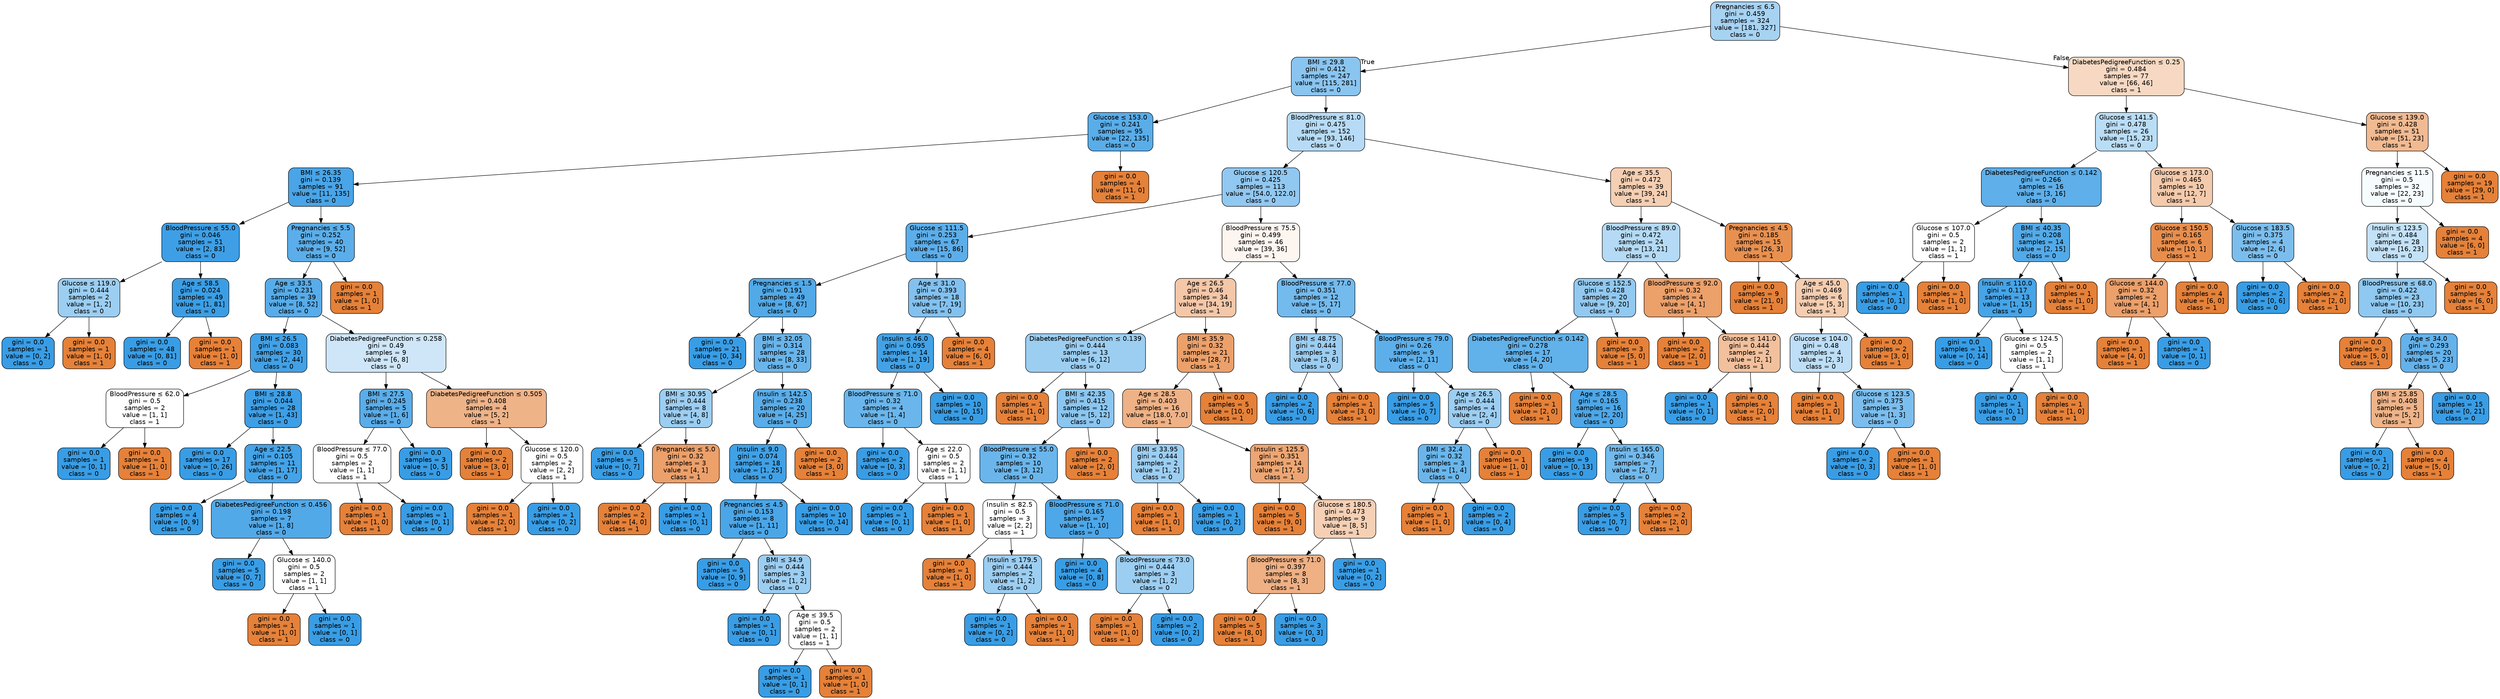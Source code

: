 digraph Tree {
node [shape=box, style="filled, rounded", color="black", fontname="helvetica"] ;
edge [fontname="helvetica"] ;
0 [label=<Pregnancies &le; 6.5<br/>gini = 0.459<br/>samples = 324<br/>value = [181, 327]<br/>class = 0>, fillcolor="#a7d3f3"] ;
1 [label=<BMI &le; 29.8<br/>gini = 0.412<br/>samples = 247<br/>value = [115, 281]<br/>class = 0>, fillcolor="#8ac5f0"] ;
0 -> 1 [labeldistance=2.5, labelangle=45, headlabel="True"] ;
2 [label=<Glucose &le; 153.0<br/>gini = 0.241<br/>samples = 95<br/>value = [22, 135]<br/>class = 0>, fillcolor="#59ade9"] ;
1 -> 2 ;
3 [label=<BMI &le; 26.35<br/>gini = 0.139<br/>samples = 91<br/>value = [11, 135]<br/>class = 0>, fillcolor="#49a5e7"] ;
2 -> 3 ;
4 [label=<BloodPressure &le; 55.0<br/>gini = 0.046<br/>samples = 51<br/>value = [2, 83]<br/>class = 0>, fillcolor="#3e9fe6"] ;
3 -> 4 ;
5 [label=<Glucose &le; 119.0<br/>gini = 0.444<br/>samples = 2<br/>value = [1, 2]<br/>class = 0>, fillcolor="#9ccef2"] ;
4 -> 5 ;
6 [label=<gini = 0.0<br/>samples = 1<br/>value = [0, 2]<br/>class = 0>, fillcolor="#399de5"] ;
5 -> 6 ;
7 [label=<gini = 0.0<br/>samples = 1<br/>value = [1, 0]<br/>class = 1>, fillcolor="#e58139"] ;
5 -> 7 ;
8 [label=<Age &le; 58.5<br/>gini = 0.024<br/>samples = 49<br/>value = [1, 81]<br/>class = 0>, fillcolor="#3b9ee5"] ;
4 -> 8 ;
9 [label=<gini = 0.0<br/>samples = 48<br/>value = [0, 81]<br/>class = 0>, fillcolor="#399de5"] ;
8 -> 9 ;
10 [label=<gini = 0.0<br/>samples = 1<br/>value = [1, 0]<br/>class = 1>, fillcolor="#e58139"] ;
8 -> 10 ;
11 [label=<Pregnancies &le; 5.5<br/>gini = 0.252<br/>samples = 40<br/>value = [9, 52]<br/>class = 0>, fillcolor="#5baeea"] ;
3 -> 11 ;
12 [label=<Age &le; 33.5<br/>gini = 0.231<br/>samples = 39<br/>value = [8, 52]<br/>class = 0>, fillcolor="#57ace9"] ;
11 -> 12 ;
13 [label=<BMI &le; 26.5<br/>gini = 0.083<br/>samples = 30<br/>value = [2, 44]<br/>class = 0>, fillcolor="#42a1e6"] ;
12 -> 13 ;
14 [label=<BloodPressure &le; 62.0<br/>gini = 0.5<br/>samples = 2<br/>value = [1, 1]<br/>class = 1>, fillcolor="#ffffff"] ;
13 -> 14 ;
15 [label=<gini = 0.0<br/>samples = 1<br/>value = [0, 1]<br/>class = 0>, fillcolor="#399de5"] ;
14 -> 15 ;
16 [label=<gini = 0.0<br/>samples = 1<br/>value = [1, 0]<br/>class = 1>, fillcolor="#e58139"] ;
14 -> 16 ;
17 [label=<BMI &le; 28.8<br/>gini = 0.044<br/>samples = 28<br/>value = [1, 43]<br/>class = 0>, fillcolor="#3e9fe6"] ;
13 -> 17 ;
18 [label=<gini = 0.0<br/>samples = 17<br/>value = [0, 26]<br/>class = 0>, fillcolor="#399de5"] ;
17 -> 18 ;
19 [label=<Age &le; 22.5<br/>gini = 0.105<br/>samples = 11<br/>value = [1, 17]<br/>class = 0>, fillcolor="#45a3e7"] ;
17 -> 19 ;
20 [label=<gini = 0.0<br/>samples = 4<br/>value = [0, 9]<br/>class = 0>, fillcolor="#399de5"] ;
19 -> 20 ;
21 [label=<DiabetesPedigreeFunction &le; 0.456<br/>gini = 0.198<br/>samples = 7<br/>value = [1, 8]<br/>class = 0>, fillcolor="#52a9e8"] ;
19 -> 21 ;
22 [label=<gini = 0.0<br/>samples = 5<br/>value = [0, 7]<br/>class = 0>, fillcolor="#399de5"] ;
21 -> 22 ;
23 [label=<Glucose &le; 140.0<br/>gini = 0.5<br/>samples = 2<br/>value = [1, 1]<br/>class = 1>, fillcolor="#ffffff"] ;
21 -> 23 ;
24 [label=<gini = 0.0<br/>samples = 1<br/>value = [1, 0]<br/>class = 1>, fillcolor="#e58139"] ;
23 -> 24 ;
25 [label=<gini = 0.0<br/>samples = 1<br/>value = [0, 1]<br/>class = 0>, fillcolor="#399de5"] ;
23 -> 25 ;
26 [label=<DiabetesPedigreeFunction &le; 0.258<br/>gini = 0.49<br/>samples = 9<br/>value = [6, 8]<br/>class = 0>, fillcolor="#cee6f8"] ;
12 -> 26 ;
27 [label=<BMI &le; 27.5<br/>gini = 0.245<br/>samples = 5<br/>value = [1, 6]<br/>class = 0>, fillcolor="#5aade9"] ;
26 -> 27 ;
28 [label=<BloodPressure &le; 77.0<br/>gini = 0.5<br/>samples = 2<br/>value = [1, 1]<br/>class = 1>, fillcolor="#ffffff"] ;
27 -> 28 ;
29 [label=<gini = 0.0<br/>samples = 1<br/>value = [1, 0]<br/>class = 1>, fillcolor="#e58139"] ;
28 -> 29 ;
30 [label=<gini = 0.0<br/>samples = 1<br/>value = [0, 1]<br/>class = 0>, fillcolor="#399de5"] ;
28 -> 30 ;
31 [label=<gini = 0.0<br/>samples = 3<br/>value = [0, 5]<br/>class = 0>, fillcolor="#399de5"] ;
27 -> 31 ;
32 [label=<DiabetesPedigreeFunction &le; 0.505<br/>gini = 0.408<br/>samples = 4<br/>value = [5, 2]<br/>class = 1>, fillcolor="#efb388"] ;
26 -> 32 ;
33 [label=<gini = 0.0<br/>samples = 2<br/>value = [3, 0]<br/>class = 1>, fillcolor="#e58139"] ;
32 -> 33 ;
34 [label=<Glucose &le; 120.0<br/>gini = 0.5<br/>samples = 2<br/>value = [2, 2]<br/>class = 1>, fillcolor="#ffffff"] ;
32 -> 34 ;
35 [label=<gini = 0.0<br/>samples = 1<br/>value = [2, 0]<br/>class = 1>, fillcolor="#e58139"] ;
34 -> 35 ;
36 [label=<gini = 0.0<br/>samples = 1<br/>value = [0, 2]<br/>class = 0>, fillcolor="#399de5"] ;
34 -> 36 ;
37 [label=<gini = 0.0<br/>samples = 1<br/>value = [1, 0]<br/>class = 1>, fillcolor="#e58139"] ;
11 -> 37 ;
38 [label=<gini = 0.0<br/>samples = 4<br/>value = [11, 0]<br/>class = 1>, fillcolor="#e58139"] ;
2 -> 38 ;
39 [label=<BloodPressure &le; 81.0<br/>gini = 0.475<br/>samples = 152<br/>value = [93, 146]<br/>class = 0>, fillcolor="#b7dbf6"] ;
1 -> 39 ;
40 [label=<Glucose &le; 120.5<br/>gini = 0.425<br/>samples = 113<br/>value = [54.0, 122.0]<br/>class = 0>, fillcolor="#91c8f1"] ;
39 -> 40 ;
41 [label=<Glucose &le; 111.5<br/>gini = 0.253<br/>samples = 67<br/>value = [15, 86]<br/>class = 0>, fillcolor="#5caeea"] ;
40 -> 41 ;
42 [label=<Pregnancies &le; 1.5<br/>gini = 0.191<br/>samples = 49<br/>value = [8, 67]<br/>class = 0>, fillcolor="#51a9e8"] ;
41 -> 42 ;
43 [label=<gini = 0.0<br/>samples = 21<br/>value = [0, 34]<br/>class = 0>, fillcolor="#399de5"] ;
42 -> 43 ;
44 [label=<BMI &le; 32.05<br/>gini = 0.314<br/>samples = 28<br/>value = [8, 33]<br/>class = 0>, fillcolor="#69b5eb"] ;
42 -> 44 ;
45 [label=<BMI &le; 30.95<br/>gini = 0.444<br/>samples = 8<br/>value = [4, 8]<br/>class = 0>, fillcolor="#9ccef2"] ;
44 -> 45 ;
46 [label=<gini = 0.0<br/>samples = 5<br/>value = [0, 7]<br/>class = 0>, fillcolor="#399de5"] ;
45 -> 46 ;
47 [label=<Pregnancies &le; 5.0<br/>gini = 0.32<br/>samples = 3<br/>value = [4, 1]<br/>class = 1>, fillcolor="#eca06a"] ;
45 -> 47 ;
48 [label=<gini = 0.0<br/>samples = 2<br/>value = [4, 0]<br/>class = 1>, fillcolor="#e58139"] ;
47 -> 48 ;
49 [label=<gini = 0.0<br/>samples = 1<br/>value = [0, 1]<br/>class = 0>, fillcolor="#399de5"] ;
47 -> 49 ;
50 [label=<Insulin &le; 142.5<br/>gini = 0.238<br/>samples = 20<br/>value = [4, 25]<br/>class = 0>, fillcolor="#59ade9"] ;
44 -> 50 ;
51 [label=<Insulin &le; 9.0<br/>gini = 0.074<br/>samples = 18<br/>value = [1, 25]<br/>class = 0>, fillcolor="#41a1e6"] ;
50 -> 51 ;
52 [label=<Pregnancies &le; 4.5<br/>gini = 0.153<br/>samples = 8<br/>value = [1, 11]<br/>class = 0>, fillcolor="#4ba6e7"] ;
51 -> 52 ;
53 [label=<gini = 0.0<br/>samples = 5<br/>value = [0, 9]<br/>class = 0>, fillcolor="#399de5"] ;
52 -> 53 ;
54 [label=<BMI &le; 34.9<br/>gini = 0.444<br/>samples = 3<br/>value = [1, 2]<br/>class = 0>, fillcolor="#9ccef2"] ;
52 -> 54 ;
55 [label=<gini = 0.0<br/>samples = 1<br/>value = [0, 1]<br/>class = 0>, fillcolor="#399de5"] ;
54 -> 55 ;
56 [label=<Age &le; 39.5<br/>gini = 0.5<br/>samples = 2<br/>value = [1, 1]<br/>class = 1>, fillcolor="#ffffff"] ;
54 -> 56 ;
57 [label=<gini = 0.0<br/>samples = 1<br/>value = [0, 1]<br/>class = 0>, fillcolor="#399de5"] ;
56 -> 57 ;
58 [label=<gini = 0.0<br/>samples = 1<br/>value = [1, 0]<br/>class = 1>, fillcolor="#e58139"] ;
56 -> 58 ;
59 [label=<gini = 0.0<br/>samples = 10<br/>value = [0, 14]<br/>class = 0>, fillcolor="#399de5"] ;
51 -> 59 ;
60 [label=<gini = 0.0<br/>samples = 2<br/>value = [3, 0]<br/>class = 1>, fillcolor="#e58139"] ;
50 -> 60 ;
61 [label=<Age &le; 31.0<br/>gini = 0.393<br/>samples = 18<br/>value = [7, 19]<br/>class = 0>, fillcolor="#82c1ef"] ;
41 -> 61 ;
62 [label=<Insulin &le; 46.0<br/>gini = 0.095<br/>samples = 14<br/>value = [1, 19]<br/>class = 0>, fillcolor="#43a2e6"] ;
61 -> 62 ;
63 [label=<BloodPressure &le; 71.0<br/>gini = 0.32<br/>samples = 4<br/>value = [1, 4]<br/>class = 0>, fillcolor="#6ab6ec"] ;
62 -> 63 ;
64 [label=<gini = 0.0<br/>samples = 2<br/>value = [0, 3]<br/>class = 0>, fillcolor="#399de5"] ;
63 -> 64 ;
65 [label=<Age &le; 22.0<br/>gini = 0.5<br/>samples = 2<br/>value = [1, 1]<br/>class = 1>, fillcolor="#ffffff"] ;
63 -> 65 ;
66 [label=<gini = 0.0<br/>samples = 1<br/>value = [0, 1]<br/>class = 0>, fillcolor="#399de5"] ;
65 -> 66 ;
67 [label=<gini = 0.0<br/>samples = 1<br/>value = [1, 0]<br/>class = 1>, fillcolor="#e58139"] ;
65 -> 67 ;
68 [label=<gini = 0.0<br/>samples = 10<br/>value = [0, 15]<br/>class = 0>, fillcolor="#399de5"] ;
62 -> 68 ;
69 [label=<gini = 0.0<br/>samples = 4<br/>value = [6, 0]<br/>class = 1>, fillcolor="#e58139"] ;
61 -> 69 ;
70 [label=<BloodPressure &le; 75.5<br/>gini = 0.499<br/>samples = 46<br/>value = [39, 36]<br/>class = 1>, fillcolor="#fdf5f0"] ;
40 -> 70 ;
71 [label=<Age &le; 26.5<br/>gini = 0.46<br/>samples = 34<br/>value = [34, 19]<br/>class = 1>, fillcolor="#f4c7a8"] ;
70 -> 71 ;
72 [label=<DiabetesPedigreeFunction &le; 0.139<br/>gini = 0.444<br/>samples = 13<br/>value = [6, 12]<br/>class = 0>, fillcolor="#9ccef2"] ;
71 -> 72 ;
73 [label=<gini = 0.0<br/>samples = 1<br/>value = [1, 0]<br/>class = 1>, fillcolor="#e58139"] ;
72 -> 73 ;
74 [label=<BMI &le; 42.35<br/>gini = 0.415<br/>samples = 12<br/>value = [5, 12]<br/>class = 0>, fillcolor="#8bc6f0"] ;
72 -> 74 ;
75 [label=<BloodPressure &le; 55.0<br/>gini = 0.32<br/>samples = 10<br/>value = [3, 12]<br/>class = 0>, fillcolor="#6ab6ec"] ;
74 -> 75 ;
76 [label=<Insulin &le; 82.5<br/>gini = 0.5<br/>samples = 3<br/>value = [2, 2]<br/>class = 1>, fillcolor="#ffffff"] ;
75 -> 76 ;
77 [label=<gini = 0.0<br/>samples = 1<br/>value = [1, 0]<br/>class = 1>, fillcolor="#e58139"] ;
76 -> 77 ;
78 [label=<Insulin &le; 179.5<br/>gini = 0.444<br/>samples = 2<br/>value = [1, 2]<br/>class = 0>, fillcolor="#9ccef2"] ;
76 -> 78 ;
79 [label=<gini = 0.0<br/>samples = 1<br/>value = [0, 2]<br/>class = 0>, fillcolor="#399de5"] ;
78 -> 79 ;
80 [label=<gini = 0.0<br/>samples = 1<br/>value = [1, 0]<br/>class = 1>, fillcolor="#e58139"] ;
78 -> 80 ;
81 [label=<BloodPressure &le; 71.0<br/>gini = 0.165<br/>samples = 7<br/>value = [1, 10]<br/>class = 0>, fillcolor="#4da7e8"] ;
75 -> 81 ;
82 [label=<gini = 0.0<br/>samples = 4<br/>value = [0, 8]<br/>class = 0>, fillcolor="#399de5"] ;
81 -> 82 ;
83 [label=<BloodPressure &le; 73.0<br/>gini = 0.444<br/>samples = 3<br/>value = [1, 2]<br/>class = 0>, fillcolor="#9ccef2"] ;
81 -> 83 ;
84 [label=<gini = 0.0<br/>samples = 1<br/>value = [1, 0]<br/>class = 1>, fillcolor="#e58139"] ;
83 -> 84 ;
85 [label=<gini = 0.0<br/>samples = 2<br/>value = [0, 2]<br/>class = 0>, fillcolor="#399de5"] ;
83 -> 85 ;
86 [label=<gini = 0.0<br/>samples = 2<br/>value = [2, 0]<br/>class = 1>, fillcolor="#e58139"] ;
74 -> 86 ;
87 [label=<BMI &le; 35.9<br/>gini = 0.32<br/>samples = 21<br/>value = [28, 7]<br/>class = 1>, fillcolor="#eca06a"] ;
71 -> 87 ;
88 [label=<Age &le; 28.5<br/>gini = 0.403<br/>samples = 16<br/>value = [18.0, 7.0]<br/>class = 1>, fillcolor="#efb286"] ;
87 -> 88 ;
89 [label=<BMI &le; 33.95<br/>gini = 0.444<br/>samples = 2<br/>value = [1, 2]<br/>class = 0>, fillcolor="#9ccef2"] ;
88 -> 89 ;
90 [label=<gini = 0.0<br/>samples = 1<br/>value = [1, 0]<br/>class = 1>, fillcolor="#e58139"] ;
89 -> 90 ;
91 [label=<gini = 0.0<br/>samples = 1<br/>value = [0, 2]<br/>class = 0>, fillcolor="#399de5"] ;
89 -> 91 ;
92 [label=<Insulin &le; 125.5<br/>gini = 0.351<br/>samples = 14<br/>value = [17, 5]<br/>class = 1>, fillcolor="#eda673"] ;
88 -> 92 ;
93 [label=<gini = 0.0<br/>samples = 5<br/>value = [9, 0]<br/>class = 1>, fillcolor="#e58139"] ;
92 -> 93 ;
94 [label=<Glucose &le; 180.5<br/>gini = 0.473<br/>samples = 9<br/>value = [8, 5]<br/>class = 1>, fillcolor="#f5d0b5"] ;
92 -> 94 ;
95 [label=<BloodPressure &le; 71.0<br/>gini = 0.397<br/>samples = 8<br/>value = [8, 3]<br/>class = 1>, fillcolor="#efb083"] ;
94 -> 95 ;
96 [label=<gini = 0.0<br/>samples = 5<br/>value = [8, 0]<br/>class = 1>, fillcolor="#e58139"] ;
95 -> 96 ;
97 [label=<gini = 0.0<br/>samples = 3<br/>value = [0, 3]<br/>class = 0>, fillcolor="#399de5"] ;
95 -> 97 ;
98 [label=<gini = 0.0<br/>samples = 1<br/>value = [0, 2]<br/>class = 0>, fillcolor="#399de5"] ;
94 -> 98 ;
99 [label=<gini = 0.0<br/>samples = 5<br/>value = [10, 0]<br/>class = 1>, fillcolor="#e58139"] ;
87 -> 99 ;
100 [label=<BloodPressure &le; 77.0<br/>gini = 0.351<br/>samples = 12<br/>value = [5, 17]<br/>class = 0>, fillcolor="#73baed"] ;
70 -> 100 ;
101 [label=<BMI &le; 48.75<br/>gini = 0.444<br/>samples = 3<br/>value = [3, 6]<br/>class = 0>, fillcolor="#9ccef2"] ;
100 -> 101 ;
102 [label=<gini = 0.0<br/>samples = 2<br/>value = [0, 6]<br/>class = 0>, fillcolor="#399de5"] ;
101 -> 102 ;
103 [label=<gini = 0.0<br/>samples = 1<br/>value = [3, 0]<br/>class = 1>, fillcolor="#e58139"] ;
101 -> 103 ;
104 [label=<BloodPressure &le; 79.0<br/>gini = 0.26<br/>samples = 9<br/>value = [2, 11]<br/>class = 0>, fillcolor="#5dafea"] ;
100 -> 104 ;
105 [label=<gini = 0.0<br/>samples = 5<br/>value = [0, 7]<br/>class = 0>, fillcolor="#399de5"] ;
104 -> 105 ;
106 [label=<Age &le; 26.5<br/>gini = 0.444<br/>samples = 4<br/>value = [2, 4]<br/>class = 0>, fillcolor="#9ccef2"] ;
104 -> 106 ;
107 [label=<BMI &le; 32.4<br/>gini = 0.32<br/>samples = 3<br/>value = [1, 4]<br/>class = 0>, fillcolor="#6ab6ec"] ;
106 -> 107 ;
108 [label=<gini = 0.0<br/>samples = 1<br/>value = [1, 0]<br/>class = 1>, fillcolor="#e58139"] ;
107 -> 108 ;
109 [label=<gini = 0.0<br/>samples = 2<br/>value = [0, 4]<br/>class = 0>, fillcolor="#399de5"] ;
107 -> 109 ;
110 [label=<gini = 0.0<br/>samples = 1<br/>value = [1, 0]<br/>class = 1>, fillcolor="#e58139"] ;
106 -> 110 ;
111 [label=<Age &le; 35.5<br/>gini = 0.472<br/>samples = 39<br/>value = [39, 24]<br/>class = 1>, fillcolor="#f5cfb3"] ;
39 -> 111 ;
112 [label=<BloodPressure &le; 89.0<br/>gini = 0.472<br/>samples = 24<br/>value = [13, 21]<br/>class = 0>, fillcolor="#b4daf5"] ;
111 -> 112 ;
113 [label=<Glucose &le; 152.5<br/>gini = 0.428<br/>samples = 20<br/>value = [9, 20]<br/>class = 0>, fillcolor="#92c9f1"] ;
112 -> 113 ;
114 [label=<DiabetesPedigreeFunction &le; 0.142<br/>gini = 0.278<br/>samples = 17<br/>value = [4, 20]<br/>class = 0>, fillcolor="#61b1ea"] ;
113 -> 114 ;
115 [label=<gini = 0.0<br/>samples = 1<br/>value = [2, 0]<br/>class = 1>, fillcolor="#e58139"] ;
114 -> 115 ;
116 [label=<Age &le; 28.5<br/>gini = 0.165<br/>samples = 16<br/>value = [2, 20]<br/>class = 0>, fillcolor="#4da7e8"] ;
114 -> 116 ;
117 [label=<gini = 0.0<br/>samples = 9<br/>value = [0, 13]<br/>class = 0>, fillcolor="#399de5"] ;
116 -> 117 ;
118 [label=<Insulin &le; 165.0<br/>gini = 0.346<br/>samples = 7<br/>value = [2, 7]<br/>class = 0>, fillcolor="#72b9ec"] ;
116 -> 118 ;
119 [label=<gini = 0.0<br/>samples = 5<br/>value = [0, 7]<br/>class = 0>, fillcolor="#399de5"] ;
118 -> 119 ;
120 [label=<gini = 0.0<br/>samples = 2<br/>value = [2, 0]<br/>class = 1>, fillcolor="#e58139"] ;
118 -> 120 ;
121 [label=<gini = 0.0<br/>samples = 3<br/>value = [5, 0]<br/>class = 1>, fillcolor="#e58139"] ;
113 -> 121 ;
122 [label=<BloodPressure &le; 92.0<br/>gini = 0.32<br/>samples = 4<br/>value = [4, 1]<br/>class = 1>, fillcolor="#eca06a"] ;
112 -> 122 ;
123 [label=<gini = 0.0<br/>samples = 2<br/>value = [2, 0]<br/>class = 1>, fillcolor="#e58139"] ;
122 -> 123 ;
124 [label=<Glucose &le; 141.0<br/>gini = 0.444<br/>samples = 2<br/>value = [2, 1]<br/>class = 1>, fillcolor="#f2c09c"] ;
122 -> 124 ;
125 [label=<gini = 0.0<br/>samples = 1<br/>value = [0, 1]<br/>class = 0>, fillcolor="#399de5"] ;
124 -> 125 ;
126 [label=<gini = 0.0<br/>samples = 1<br/>value = [2, 0]<br/>class = 1>, fillcolor="#e58139"] ;
124 -> 126 ;
127 [label=<Pregnancies &le; 4.5<br/>gini = 0.185<br/>samples = 15<br/>value = [26, 3]<br/>class = 1>, fillcolor="#e89050"] ;
111 -> 127 ;
128 [label=<gini = 0.0<br/>samples = 9<br/>value = [21, 0]<br/>class = 1>, fillcolor="#e58139"] ;
127 -> 128 ;
129 [label=<Age &le; 45.0<br/>gini = 0.469<br/>samples = 6<br/>value = [5, 3]<br/>class = 1>, fillcolor="#f5cdb0"] ;
127 -> 129 ;
130 [label=<Glucose &le; 104.0<br/>gini = 0.48<br/>samples = 4<br/>value = [2, 3]<br/>class = 0>, fillcolor="#bddef6"] ;
129 -> 130 ;
131 [label=<gini = 0.0<br/>samples = 1<br/>value = [1, 0]<br/>class = 1>, fillcolor="#e58139"] ;
130 -> 131 ;
132 [label=<Glucose &le; 123.5<br/>gini = 0.375<br/>samples = 3<br/>value = [1, 3]<br/>class = 0>, fillcolor="#7bbeee"] ;
130 -> 132 ;
133 [label=<gini = 0.0<br/>samples = 2<br/>value = [0, 3]<br/>class = 0>, fillcolor="#399de5"] ;
132 -> 133 ;
134 [label=<gini = 0.0<br/>samples = 1<br/>value = [1, 0]<br/>class = 1>, fillcolor="#e58139"] ;
132 -> 134 ;
135 [label=<gini = 0.0<br/>samples = 2<br/>value = [3, 0]<br/>class = 1>, fillcolor="#e58139"] ;
129 -> 135 ;
136 [label=<DiabetesPedigreeFunction &le; 0.25<br/>gini = 0.484<br/>samples = 77<br/>value = [66, 46]<br/>class = 1>, fillcolor="#f7d9c3"] ;
0 -> 136 [labeldistance=2.5, labelangle=-45, headlabel="False"] ;
137 [label=<Glucose &le; 141.5<br/>gini = 0.478<br/>samples = 26<br/>value = [15, 23]<br/>class = 0>, fillcolor="#baddf6"] ;
136 -> 137 ;
138 [label=<DiabetesPedigreeFunction &le; 0.142<br/>gini = 0.266<br/>samples = 16<br/>value = [3, 16]<br/>class = 0>, fillcolor="#5eafea"] ;
137 -> 138 ;
139 [label=<Glucose &le; 107.0<br/>gini = 0.5<br/>samples = 2<br/>value = [1, 1]<br/>class = 1>, fillcolor="#ffffff"] ;
138 -> 139 ;
140 [label=<gini = 0.0<br/>samples = 1<br/>value = [0, 1]<br/>class = 0>, fillcolor="#399de5"] ;
139 -> 140 ;
141 [label=<gini = 0.0<br/>samples = 1<br/>value = [1, 0]<br/>class = 1>, fillcolor="#e58139"] ;
139 -> 141 ;
142 [label=<BMI &le; 40.35<br/>gini = 0.208<br/>samples = 14<br/>value = [2, 15]<br/>class = 0>, fillcolor="#53aae8"] ;
138 -> 142 ;
143 [label=<Insulin &le; 110.0<br/>gini = 0.117<br/>samples = 13<br/>value = [1, 15]<br/>class = 0>, fillcolor="#46a4e7"] ;
142 -> 143 ;
144 [label=<gini = 0.0<br/>samples = 11<br/>value = [0, 14]<br/>class = 0>, fillcolor="#399de5"] ;
143 -> 144 ;
145 [label=<Glucose &le; 124.5<br/>gini = 0.5<br/>samples = 2<br/>value = [1, 1]<br/>class = 1>, fillcolor="#ffffff"] ;
143 -> 145 ;
146 [label=<gini = 0.0<br/>samples = 1<br/>value = [0, 1]<br/>class = 0>, fillcolor="#399de5"] ;
145 -> 146 ;
147 [label=<gini = 0.0<br/>samples = 1<br/>value = [1, 0]<br/>class = 1>, fillcolor="#e58139"] ;
145 -> 147 ;
148 [label=<gini = 0.0<br/>samples = 1<br/>value = [1, 0]<br/>class = 1>, fillcolor="#e58139"] ;
142 -> 148 ;
149 [label=<Glucose &le; 173.0<br/>gini = 0.465<br/>samples = 10<br/>value = [12, 7]<br/>class = 1>, fillcolor="#f4caac"] ;
137 -> 149 ;
150 [label=<Glucose &le; 150.5<br/>gini = 0.165<br/>samples = 6<br/>value = [10, 1]<br/>class = 1>, fillcolor="#e88e4d"] ;
149 -> 150 ;
151 [label=<Glucose &le; 144.0<br/>gini = 0.32<br/>samples = 2<br/>value = [4, 1]<br/>class = 1>, fillcolor="#eca06a"] ;
150 -> 151 ;
152 [label=<gini = 0.0<br/>samples = 1<br/>value = [4, 0]<br/>class = 1>, fillcolor="#e58139"] ;
151 -> 152 ;
153 [label=<gini = 0.0<br/>samples = 1<br/>value = [0, 1]<br/>class = 0>, fillcolor="#399de5"] ;
151 -> 153 ;
154 [label=<gini = 0.0<br/>samples = 4<br/>value = [6, 0]<br/>class = 1>, fillcolor="#e58139"] ;
150 -> 154 ;
155 [label=<Glucose &le; 183.5<br/>gini = 0.375<br/>samples = 4<br/>value = [2, 6]<br/>class = 0>, fillcolor="#7bbeee"] ;
149 -> 155 ;
156 [label=<gini = 0.0<br/>samples = 2<br/>value = [0, 6]<br/>class = 0>, fillcolor="#399de5"] ;
155 -> 156 ;
157 [label=<gini = 0.0<br/>samples = 2<br/>value = [2, 0]<br/>class = 1>, fillcolor="#e58139"] ;
155 -> 157 ;
158 [label=<Glucose &le; 139.0<br/>gini = 0.428<br/>samples = 51<br/>value = [51, 23]<br/>class = 1>, fillcolor="#f1ba92"] ;
136 -> 158 ;
159 [label=<Pregnancies &le; 11.5<br/>gini = 0.5<br/>samples = 32<br/>value = [22, 23]<br/>class = 0>, fillcolor="#f6fbfe"] ;
158 -> 159 ;
160 [label=<Insulin &le; 123.5<br/>gini = 0.484<br/>samples = 28<br/>value = [16, 23]<br/>class = 0>, fillcolor="#c3e1f7"] ;
159 -> 160 ;
161 [label=<BloodPressure &le; 68.0<br/>gini = 0.422<br/>samples = 23<br/>value = [10, 23]<br/>class = 0>, fillcolor="#8fc8f0"] ;
160 -> 161 ;
162 [label=<gini = 0.0<br/>samples = 3<br/>value = [5, 0]<br/>class = 1>, fillcolor="#e58139"] ;
161 -> 162 ;
163 [label=<Age &le; 34.0<br/>gini = 0.293<br/>samples = 20<br/>value = [5, 23]<br/>class = 0>, fillcolor="#64b2eb"] ;
161 -> 163 ;
164 [label=<BMI &le; 25.85<br/>gini = 0.408<br/>samples = 5<br/>value = [5, 2]<br/>class = 1>, fillcolor="#efb388"] ;
163 -> 164 ;
165 [label=<gini = 0.0<br/>samples = 1<br/>value = [0, 2]<br/>class = 0>, fillcolor="#399de5"] ;
164 -> 165 ;
166 [label=<gini = 0.0<br/>samples = 4<br/>value = [5, 0]<br/>class = 1>, fillcolor="#e58139"] ;
164 -> 166 ;
167 [label=<gini = 0.0<br/>samples = 15<br/>value = [0, 21]<br/>class = 0>, fillcolor="#399de5"] ;
163 -> 167 ;
168 [label=<gini = 0.0<br/>samples = 5<br/>value = [6, 0]<br/>class = 1>, fillcolor="#e58139"] ;
160 -> 168 ;
169 [label=<gini = 0.0<br/>samples = 4<br/>value = [6, 0]<br/>class = 1>, fillcolor="#e58139"] ;
159 -> 169 ;
170 [label=<gini = 0.0<br/>samples = 19<br/>value = [29, 0]<br/>class = 1>, fillcolor="#e58139"] ;
158 -> 170 ;
}